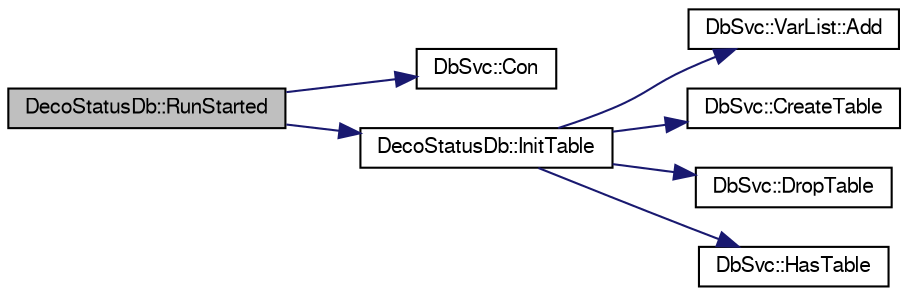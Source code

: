 digraph "DecoStatusDb::RunStarted"
{
  bgcolor="transparent";
  edge [fontname="FreeSans",fontsize="10",labelfontname="FreeSans",labelfontsize="10"];
  node [fontname="FreeSans",fontsize="10",shape=record];
  rankdir="LR";
  Node1 [label="DecoStatusDb::RunStarted",height=0.2,width=0.4,color="black", fillcolor="grey75", style="filled" fontcolor="black"];
  Node1 -> Node2 [color="midnightblue",fontsize="10",style="solid",fontname="FreeSans"];
  Node2 [label="DbSvc::Con",height=0.2,width=0.4,color="black",URL="$d2/da4/classDbSvc.html#af342c238c151003ac35ca3e96f60d02e"];
  Node1 -> Node3 [color="midnightblue",fontsize="10",style="solid",fontname="FreeSans"];
  Node3 [label="DecoStatusDb::InitTable",height=0.2,width=0.4,color="black",URL="$d7/d48/classDecoStatusDb.html#aaba24471944a89239a3f5e7742cc856c"];
  Node3 -> Node4 [color="midnightblue",fontsize="10",style="solid",fontname="FreeSans"];
  Node4 [label="DbSvc::VarList::Add",height=0.2,width=0.4,color="black",URL="$da/dfa/classDbSvc_1_1VarList.html#a8835fc0ecc4041873b5e15dbb35a5218"];
  Node3 -> Node5 [color="midnightblue",fontsize="10",style="solid",fontname="FreeSans"];
  Node5 [label="DbSvc::CreateTable",height=0.2,width=0.4,color="black",URL="$d2/da4/classDbSvc.html#abc037dbd5084422aacdfa76bd0e8d2b7"];
  Node3 -> Node6 [color="midnightblue",fontsize="10",style="solid",fontname="FreeSans"];
  Node6 [label="DbSvc::DropTable",height=0.2,width=0.4,color="black",URL="$d2/da4/classDbSvc.html#a7a6da517bc72f88c593f1102378dfdba"];
  Node3 -> Node7 [color="midnightblue",fontsize="10",style="solid",fontname="FreeSans"];
  Node7 [label="DbSvc::HasTable",height=0.2,width=0.4,color="black",URL="$d2/da4/classDbSvc.html#af7e30673551b9cbc6d0ad9e37e4ec35b"];
}

